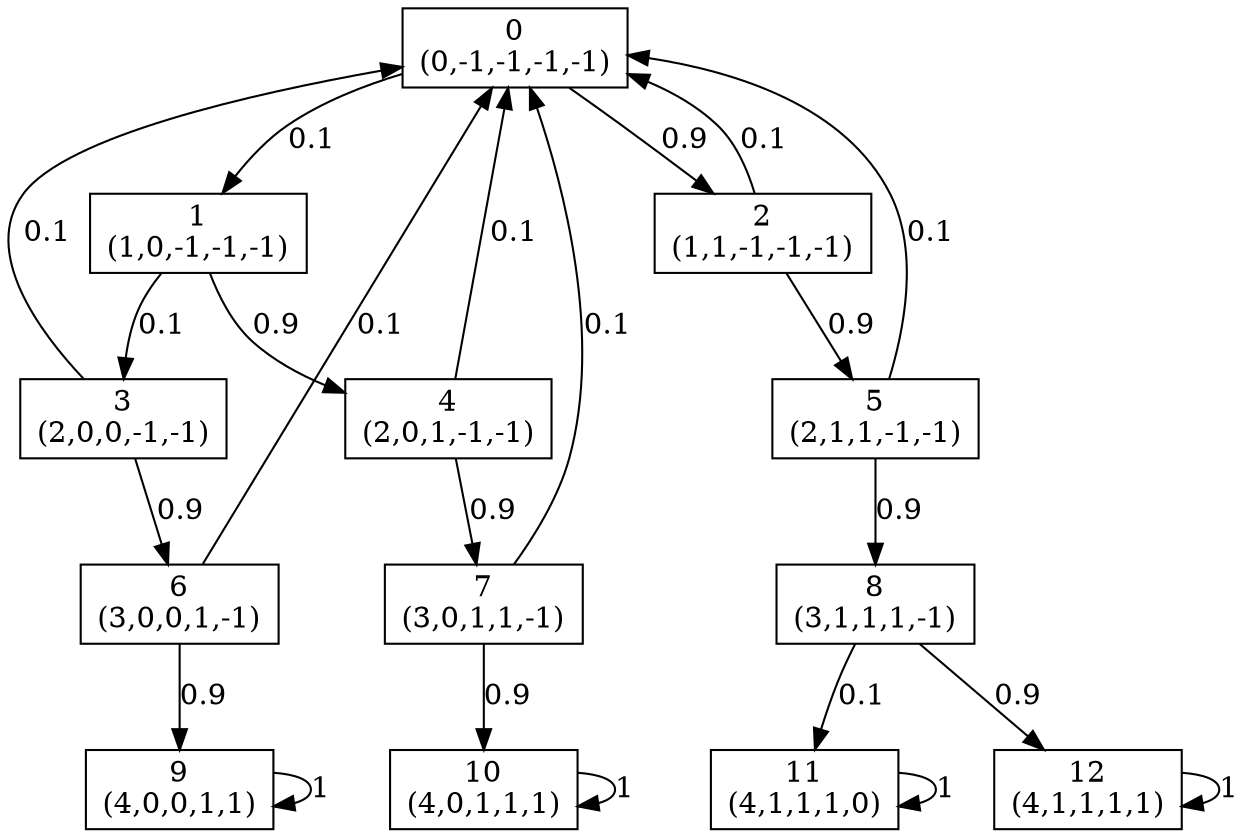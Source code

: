 digraph P {
node [shape=box];
0 -> 1 [ label="0.1" ];
0 -> 2 [ label="0.9" ];
1 -> 3 [ label="0.1" ];
1 -> 4 [ label="0.9" ];
2 -> 0 [ label="0.1" ];
2 -> 5 [ label="0.9" ];
3 -> 0 [ label="0.1" ];
3 -> 6 [ label="0.9" ];
4 -> 0 [ label="0.1" ];
4 -> 7 [ label="0.9" ];
5 -> 0 [ label="0.1" ];
5 -> 8 [ label="0.9" ];
6 -> 0 [ label="0.1" ];
6 -> 9 [ label="0.9" ];
7 -> 0 [ label="0.1" ];
7 -> 10 [ label="0.9" ];
8 -> 11 [ label="0.1" ];
8 -> 12 [ label="0.9" ];
9 -> 9 [ label="1" ];
10 -> 10 [ label="1" ];
11 -> 11 [ label="1" ];
12 -> 12 [ label="1" ];
0 [label="0\n(0,-1,-1,-1,-1)"];
1 [label="1\n(1,0,-1,-1,-1)"];
2 [label="2\n(1,1,-1,-1,-1)"];
3 [label="3\n(2,0,0,-1,-1)"];
4 [label="4\n(2,0,1,-1,-1)"];
5 [label="5\n(2,1,1,-1,-1)"];
6 [label="6\n(3,0,0,1,-1)"];
7 [label="7\n(3,0,1,1,-1)"];
8 [label="8\n(3,1,1,1,-1)"];
9 [label="9\n(4,0,0,1,1)"];
10 [label="10\n(4,0,1,1,1)"];
11 [label="11\n(4,1,1,1,0)"];
12 [label="12\n(4,1,1,1,1)"];
}

